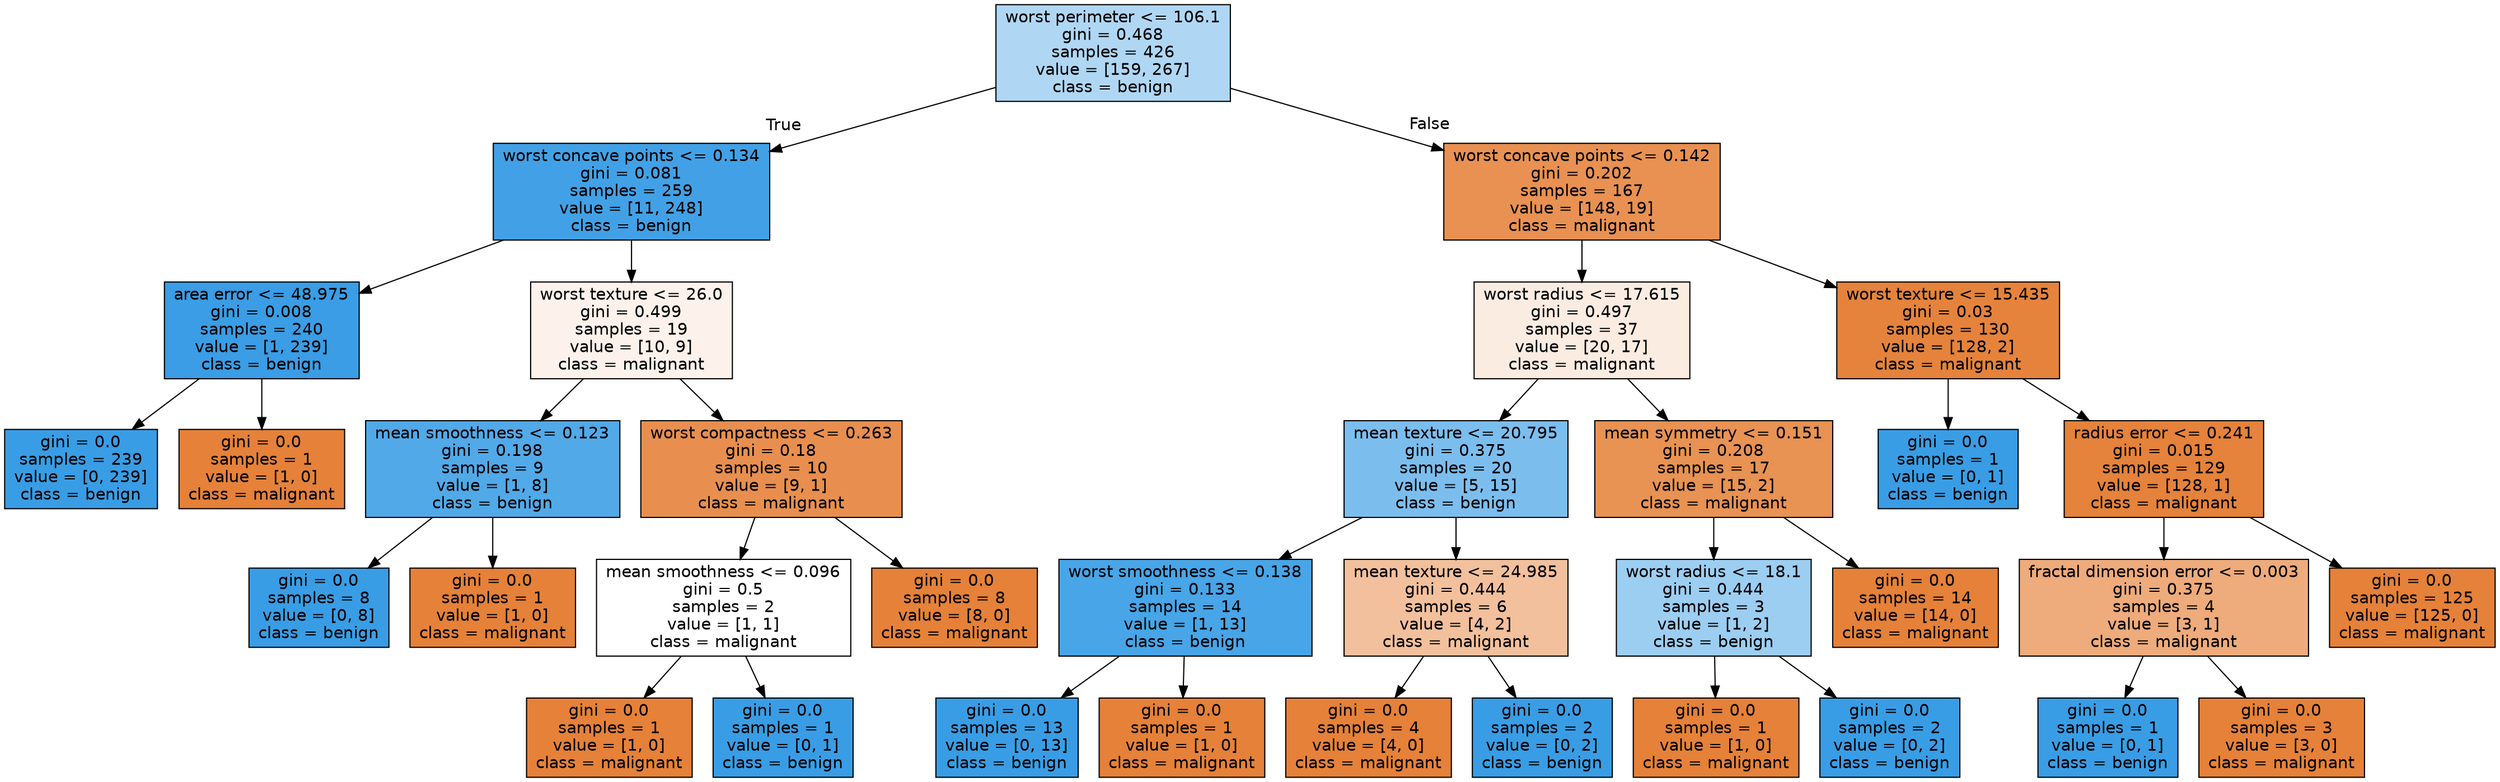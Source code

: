 digraph Tree {
node [shape=box, style="filled", color="black", fontname="helvetica"] ;
edge [fontname="helvetica"] ;
0 [label="worst perimeter <= 106.1\ngini = 0.468\nsamples = 426\nvalue = [159, 267]\nclass = benign", fillcolor="#afd7f4"] ;
1 [label="worst concave points <= 0.134\ngini = 0.081\nsamples = 259\nvalue = [11, 248]\nclass = benign", fillcolor="#42a1e6"] ;
0 -> 1 [labeldistance=2.5, labelangle=45, headlabel="True"] ;
2 [label="area error <= 48.975\ngini = 0.008\nsamples = 240\nvalue = [1, 239]\nclass = benign", fillcolor="#3a9de5"] ;
1 -> 2 ;
3 [label="gini = 0.0\nsamples = 239\nvalue = [0, 239]\nclass = benign", fillcolor="#399de5"] ;
2 -> 3 ;
4 [label="gini = 0.0\nsamples = 1\nvalue = [1, 0]\nclass = malignant", fillcolor="#e58139"] ;
2 -> 4 ;
5 [label="worst texture <= 26.0\ngini = 0.499\nsamples = 19\nvalue = [10, 9]\nclass = malignant", fillcolor="#fcf2eb"] ;
1 -> 5 ;
6 [label="mean smoothness <= 0.123\ngini = 0.198\nsamples = 9\nvalue = [1, 8]\nclass = benign", fillcolor="#52a9e8"] ;
5 -> 6 ;
7 [label="gini = 0.0\nsamples = 8\nvalue = [0, 8]\nclass = benign", fillcolor="#399de5"] ;
6 -> 7 ;
8 [label="gini = 0.0\nsamples = 1\nvalue = [1, 0]\nclass = malignant", fillcolor="#e58139"] ;
6 -> 8 ;
9 [label="worst compactness <= 0.263\ngini = 0.18\nsamples = 10\nvalue = [9, 1]\nclass = malignant", fillcolor="#e88f4f"] ;
5 -> 9 ;
10 [label="mean smoothness <= 0.096\ngini = 0.5\nsamples = 2\nvalue = [1, 1]\nclass = malignant", fillcolor="#ffffff"] ;
9 -> 10 ;
11 [label="gini = 0.0\nsamples = 1\nvalue = [1, 0]\nclass = malignant", fillcolor="#e58139"] ;
10 -> 11 ;
12 [label="gini = 0.0\nsamples = 1\nvalue = [0, 1]\nclass = benign", fillcolor="#399de5"] ;
10 -> 12 ;
13 [label="gini = 0.0\nsamples = 8\nvalue = [8, 0]\nclass = malignant", fillcolor="#e58139"] ;
9 -> 13 ;
14 [label="worst concave points <= 0.142\ngini = 0.202\nsamples = 167\nvalue = [148, 19]\nclass = malignant", fillcolor="#e89152"] ;
0 -> 14 [labeldistance=2.5, labelangle=-45, headlabel="False"] ;
15 [label="worst radius <= 17.615\ngini = 0.497\nsamples = 37\nvalue = [20, 17]\nclass = malignant", fillcolor="#fbece1"] ;
14 -> 15 ;
16 [label="mean texture <= 20.795\ngini = 0.375\nsamples = 20\nvalue = [5, 15]\nclass = benign", fillcolor="#7bbeee"] ;
15 -> 16 ;
17 [label="worst smoothness <= 0.138\ngini = 0.133\nsamples = 14\nvalue = [1, 13]\nclass = benign", fillcolor="#48a5e7"] ;
16 -> 17 ;
18 [label="gini = 0.0\nsamples = 13\nvalue = [0, 13]\nclass = benign", fillcolor="#399de5"] ;
17 -> 18 ;
19 [label="gini = 0.0\nsamples = 1\nvalue = [1, 0]\nclass = malignant", fillcolor="#e58139"] ;
17 -> 19 ;
20 [label="mean texture <= 24.985\ngini = 0.444\nsamples = 6\nvalue = [4, 2]\nclass = malignant", fillcolor="#f2c09c"] ;
16 -> 20 ;
21 [label="gini = 0.0\nsamples = 4\nvalue = [4, 0]\nclass = malignant", fillcolor="#e58139"] ;
20 -> 21 ;
22 [label="gini = 0.0\nsamples = 2\nvalue = [0, 2]\nclass = benign", fillcolor="#399de5"] ;
20 -> 22 ;
23 [label="mean symmetry <= 0.151\ngini = 0.208\nsamples = 17\nvalue = [15, 2]\nclass = malignant", fillcolor="#e89253"] ;
15 -> 23 ;
24 [label="worst radius <= 18.1\ngini = 0.444\nsamples = 3\nvalue = [1, 2]\nclass = benign", fillcolor="#9ccef2"] ;
23 -> 24 ;
25 [label="gini = 0.0\nsamples = 1\nvalue = [1, 0]\nclass = malignant", fillcolor="#e58139"] ;
24 -> 25 ;
26 [label="gini = 0.0\nsamples = 2\nvalue = [0, 2]\nclass = benign", fillcolor="#399de5"] ;
24 -> 26 ;
27 [label="gini = 0.0\nsamples = 14\nvalue = [14, 0]\nclass = malignant", fillcolor="#e58139"] ;
23 -> 27 ;
28 [label="worst texture <= 15.435\ngini = 0.03\nsamples = 130\nvalue = [128, 2]\nclass = malignant", fillcolor="#e5833c"] ;
14 -> 28 ;
29 [label="gini = 0.0\nsamples = 1\nvalue = [0, 1]\nclass = benign", fillcolor="#399de5"] ;
28 -> 29 ;
30 [label="radius error <= 0.241\ngini = 0.015\nsamples = 129\nvalue = [128, 1]\nclass = malignant", fillcolor="#e5823b"] ;
28 -> 30 ;
31 [label="fractal dimension error <= 0.003\ngini = 0.375\nsamples = 4\nvalue = [3, 1]\nclass = malignant", fillcolor="#eeab7b"] ;
30 -> 31 ;
32 [label="gini = 0.0\nsamples = 1\nvalue = [0, 1]\nclass = benign", fillcolor="#399de5"] ;
31 -> 32 ;
33 [label="gini = 0.0\nsamples = 3\nvalue = [3, 0]\nclass = malignant", fillcolor="#e58139"] ;
31 -> 33 ;
34 [label="gini = 0.0\nsamples = 125\nvalue = [125, 0]\nclass = malignant", fillcolor="#e58139"] ;
30 -> 34 ;
}